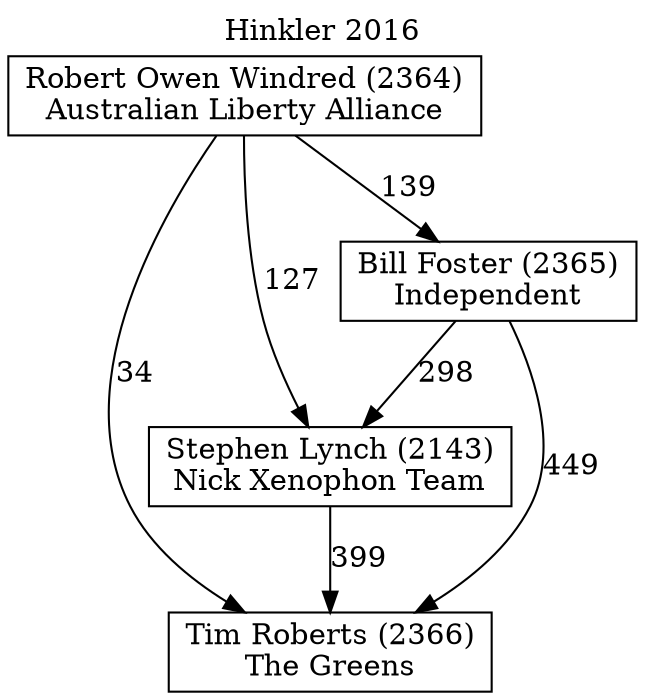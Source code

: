 // House preference flow
digraph "Tim Roberts (2366)_Hinkler_2016" {
	graph [label="Hinkler 2016" labelloc=t mclimit=10]
	node [shape=box]
	"Robert Owen Windred (2364)" [label="Robert Owen Windred (2364)
Australian Liberty Alliance"]
	"Tim Roberts (2366)" [label="Tim Roberts (2366)
The Greens"]
	"Stephen Lynch (2143)" [label="Stephen Lynch (2143)
Nick Xenophon Team"]
	"Bill Foster (2365)" [label="Bill Foster (2365)
Independent"]
	"Robert Owen Windred (2364)" -> "Bill Foster (2365)" [label=139]
	"Bill Foster (2365)" -> "Tim Roberts (2366)" [label=449]
	"Robert Owen Windred (2364)" -> "Stephen Lynch (2143)" [label=127]
	"Robert Owen Windred (2364)" -> "Tim Roberts (2366)" [label=34]
	"Bill Foster (2365)" -> "Stephen Lynch (2143)" [label=298]
	"Stephen Lynch (2143)" -> "Tim Roberts (2366)" [label=399]
}
